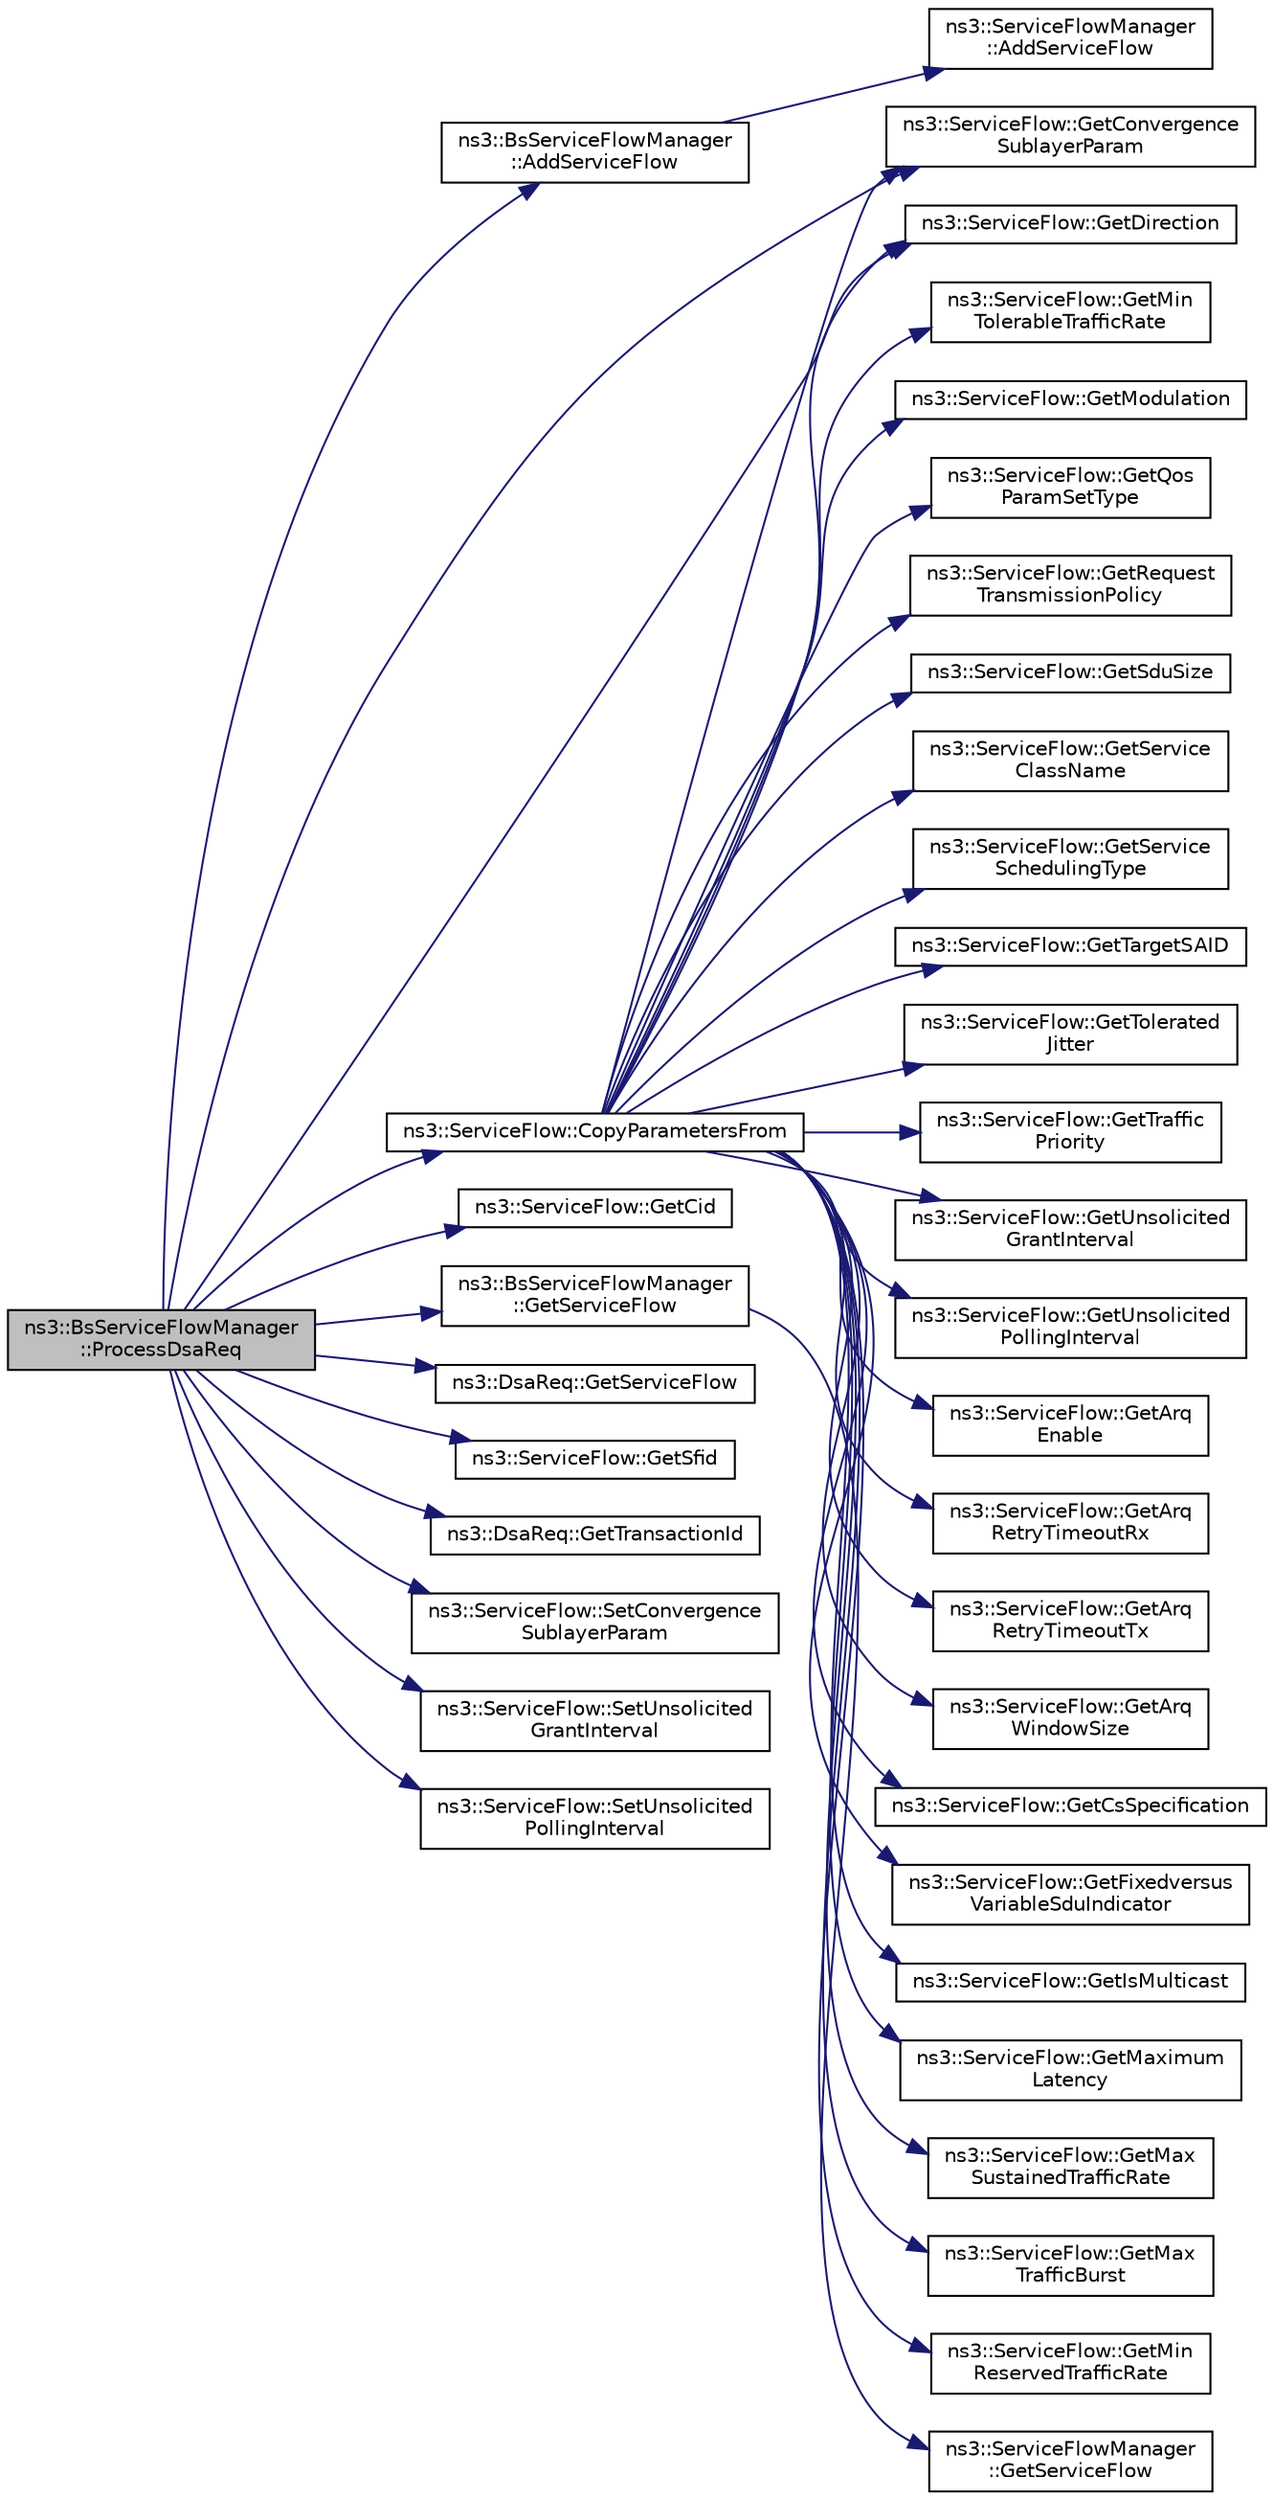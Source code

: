 digraph "ns3::BsServiceFlowManager::ProcessDsaReq"
{
 // LATEX_PDF_SIZE
  edge [fontname="Helvetica",fontsize="10",labelfontname="Helvetica",labelfontsize="10"];
  node [fontname="Helvetica",fontsize="10",shape=record];
  rankdir="LR";
  Node1 [label="ns3::BsServiceFlowManager\l::ProcessDsaReq",height=0.2,width=0.4,color="black", fillcolor="grey75", style="filled", fontcolor="black",tooltip="process a DSA-Req message"];
  Node1 -> Node2 [color="midnightblue",fontsize="10",style="solid",fontname="Helvetica"];
  Node2 [label="ns3::BsServiceFlowManager\l::AddServiceFlow",height=0.2,width=0.4,color="black", fillcolor="white", style="filled",URL="$classns3_1_1_bs_service_flow_manager.html#a9760cac0b022df419803d63dc9e84014",tooltip="Add a new service flow."];
  Node2 -> Node3 [color="midnightblue",fontsize="10",style="solid",fontname="Helvetica"];
  Node3 [label="ns3::ServiceFlowManager\l::AddServiceFlow",height=0.2,width=0.4,color="black", fillcolor="white", style="filled",URL="$classns3_1_1_service_flow_manager.html#a0a891935b94be6fcd17690801271c38d",tooltip="Add service flow function."];
  Node1 -> Node4 [color="midnightblue",fontsize="10",style="solid",fontname="Helvetica"];
  Node4 [label="ns3::ServiceFlow::CopyParametersFrom",height=0.2,width=0.4,color="black", fillcolor="white", style="filled",URL="$classns3_1_1_service_flow.html#aae60e9fc7ea6b727946980e1ad376da7",tooltip="Copy parameters from another service flow."];
  Node4 -> Node5 [color="midnightblue",fontsize="10",style="solid",fontname="Helvetica"];
  Node5 [label="ns3::ServiceFlow::GetArq\lEnable",height=0.2,width=0.4,color="black", fillcolor="white", style="filled",URL="$classns3_1_1_service_flow.html#a33a0295331c531a9dab60aea7c81d4ba",tooltip="Get ARQ enable."];
  Node4 -> Node6 [color="midnightblue",fontsize="10",style="solid",fontname="Helvetica"];
  Node6 [label="ns3::ServiceFlow::GetArq\lRetryTimeoutRx",height=0.2,width=0.4,color="black", fillcolor="white", style="filled",URL="$classns3_1_1_service_flow.html#a405698d51eecfff8f3f529516291a7c4",tooltip="Get ARQ retry timeout receive."];
  Node4 -> Node7 [color="midnightblue",fontsize="10",style="solid",fontname="Helvetica"];
  Node7 [label="ns3::ServiceFlow::GetArq\lRetryTimeoutTx",height=0.2,width=0.4,color="black", fillcolor="white", style="filled",URL="$classns3_1_1_service_flow.html#a263b0c707b739a0ec1ca07ffee90cd37",tooltip="Get ARQ retry timeout transmit."];
  Node4 -> Node8 [color="midnightblue",fontsize="10",style="solid",fontname="Helvetica"];
  Node8 [label="ns3::ServiceFlow::GetArq\lWindowSize",height=0.2,width=0.4,color="black", fillcolor="white", style="filled",URL="$classns3_1_1_service_flow.html#ac71b4443374d42965cfe5428e8022d49",tooltip="Get ARQ retry timeout transmit."];
  Node4 -> Node9 [color="midnightblue",fontsize="10",style="solid",fontname="Helvetica"];
  Node9 [label="ns3::ServiceFlow::GetConvergence\lSublayerParam",height=0.2,width=0.4,color="black", fillcolor="white", style="filled",URL="$classns3_1_1_service_flow.html#abe1a64947ee1a3284902579b0051dd6d",tooltip="Get convergence sublayer."];
  Node4 -> Node10 [color="midnightblue",fontsize="10",style="solid",fontname="Helvetica"];
  Node10 [label="ns3::ServiceFlow::GetCsSpecification",height=0.2,width=0.4,color="black", fillcolor="white", style="filled",URL="$classns3_1_1_service_flow.html#ad14e20edb6a04f1a09f84e227b3ba788",tooltip="Get CS specification."];
  Node4 -> Node11 [color="midnightblue",fontsize="10",style="solid",fontname="Helvetica"];
  Node11 [label="ns3::ServiceFlow::GetDirection",height=0.2,width=0.4,color="black", fillcolor="white", style="filled",URL="$classns3_1_1_service_flow.html#a61db0b7deb382b8d30e8634a59c0fe73",tooltip="Get direction."];
  Node4 -> Node12 [color="midnightblue",fontsize="10",style="solid",fontname="Helvetica"];
  Node12 [label="ns3::ServiceFlow::GetFixedversus\lVariableSduIndicator",height=0.2,width=0.4,color="black", fillcolor="white", style="filled",URL="$classns3_1_1_service_flow.html#a4dab81394c8ae9251f517ba711539389",tooltip="Get fixed versus varaiable SDU indicator."];
  Node4 -> Node13 [color="midnightblue",fontsize="10",style="solid",fontname="Helvetica"];
  Node13 [label="ns3::ServiceFlow::GetIsMulticast",height=0.2,width=0.4,color="black", fillcolor="white", style="filled",URL="$classns3_1_1_service_flow.html#acb6c21533e89b2a28e9684ef9b26dae0",tooltip="Get is multicast."];
  Node4 -> Node14 [color="midnightblue",fontsize="10",style="solid",fontname="Helvetica"];
  Node14 [label="ns3::ServiceFlow::GetMaximum\lLatency",height=0.2,width=0.4,color="black", fillcolor="white", style="filled",URL="$classns3_1_1_service_flow.html#abf37542995a8da2bbd2ea8bc56e06a59",tooltip="Get maximum latency."];
  Node4 -> Node15 [color="midnightblue",fontsize="10",style="solid",fontname="Helvetica"];
  Node15 [label="ns3::ServiceFlow::GetMax\lSustainedTrafficRate",height=0.2,width=0.4,color="black", fillcolor="white", style="filled",URL="$classns3_1_1_service_flow.html#af0ac91a4bf8ba8a70471a880e16d8a58",tooltip="Get max sustained traffic rate."];
  Node4 -> Node16 [color="midnightblue",fontsize="10",style="solid",fontname="Helvetica"];
  Node16 [label="ns3::ServiceFlow::GetMax\lTrafficBurst",height=0.2,width=0.4,color="black", fillcolor="white", style="filled",URL="$classns3_1_1_service_flow.html#a709a1682e3dc3e4f8205cc181763ec21",tooltip="Get max traffic burst."];
  Node4 -> Node17 [color="midnightblue",fontsize="10",style="solid",fontname="Helvetica"];
  Node17 [label="ns3::ServiceFlow::GetMin\lReservedTrafficRate",height=0.2,width=0.4,color="black", fillcolor="white", style="filled",URL="$classns3_1_1_service_flow.html#a2f342357b7e0a1460473f28d0f8b9e87",tooltip="Get minimum reserved traffic rate."];
  Node4 -> Node18 [color="midnightblue",fontsize="10",style="solid",fontname="Helvetica"];
  Node18 [label="ns3::ServiceFlow::GetMin\lTolerableTrafficRate",height=0.2,width=0.4,color="black", fillcolor="white", style="filled",URL="$classns3_1_1_service_flow.html#a8eeecc07ecd2fc8ef4bdf90ca3f30def",tooltip="Get minimum tolerable traffic rate."];
  Node4 -> Node19 [color="midnightblue",fontsize="10",style="solid",fontname="Helvetica"];
  Node19 [label="ns3::ServiceFlow::GetModulation",height=0.2,width=0.4,color="black", fillcolor="white", style="filled",URL="$classns3_1_1_service_flow.html#a028f07611782af393cb064ec5f9fe696",tooltip="Get modulation."];
  Node4 -> Node20 [color="midnightblue",fontsize="10",style="solid",fontname="Helvetica"];
  Node20 [label="ns3::ServiceFlow::GetQos\lParamSetType",height=0.2,width=0.4,color="black", fillcolor="white", style="filled",URL="$classns3_1_1_service_flow.html#a8460221d07fb2fa6671960e478722863",tooltip="Get QOS parameter set type."];
  Node4 -> Node21 [color="midnightblue",fontsize="10",style="solid",fontname="Helvetica"];
  Node21 [label="ns3::ServiceFlow::GetRequest\lTransmissionPolicy",height=0.2,width=0.4,color="black", fillcolor="white", style="filled",URL="$classns3_1_1_service_flow.html#ae97b41679dfa3650f22d0da4452bf78b",tooltip="Get request transmission policy."];
  Node4 -> Node22 [color="midnightblue",fontsize="10",style="solid",fontname="Helvetica"];
  Node22 [label="ns3::ServiceFlow::GetSduSize",height=0.2,width=0.4,color="black", fillcolor="white", style="filled",URL="$classns3_1_1_service_flow.html#a37616e45d70eebd2704d3fb28d37f3b5",tooltip="Get SDU size."];
  Node4 -> Node23 [color="midnightblue",fontsize="10",style="solid",fontname="Helvetica"];
  Node23 [label="ns3::ServiceFlow::GetService\lClassName",height=0.2,width=0.4,color="black", fillcolor="white", style="filled",URL="$classns3_1_1_service_flow.html#a4d7249bf40ab6a6994597bfa475dcb0b",tooltip="Get service class name."];
  Node4 -> Node24 [color="midnightblue",fontsize="10",style="solid",fontname="Helvetica"];
  Node24 [label="ns3::ServiceFlow::GetService\lSchedulingType",height=0.2,width=0.4,color="black", fillcolor="white", style="filled",URL="$classns3_1_1_service_flow.html#a3034ff3c1364f7558bc2e84fa8dba13a",tooltip="Get service scheduling type."];
  Node4 -> Node25 [color="midnightblue",fontsize="10",style="solid",fontname="Helvetica"];
  Node25 [label="ns3::ServiceFlow::GetTargetSAID",height=0.2,width=0.4,color="black", fillcolor="white", style="filled",URL="$classns3_1_1_service_flow.html#a6fb4fa939bb19f73a11ba91ebc6b9718",tooltip="Get target SAID."];
  Node4 -> Node26 [color="midnightblue",fontsize="10",style="solid",fontname="Helvetica"];
  Node26 [label="ns3::ServiceFlow::GetTolerated\lJitter",height=0.2,width=0.4,color="black", fillcolor="white", style="filled",URL="$classns3_1_1_service_flow.html#ae227d4d83328547c6d4bed6afa39a4ba",tooltip="Get tolerated jitter."];
  Node4 -> Node27 [color="midnightblue",fontsize="10",style="solid",fontname="Helvetica"];
  Node27 [label="ns3::ServiceFlow::GetTraffic\lPriority",height=0.2,width=0.4,color="black", fillcolor="white", style="filled",URL="$classns3_1_1_service_flow.html#a98c02d59b5237f9ade7ff0bfae4bf424",tooltip="Get traffic priority."];
  Node4 -> Node28 [color="midnightblue",fontsize="10",style="solid",fontname="Helvetica"];
  Node28 [label="ns3::ServiceFlow::GetUnsolicited\lGrantInterval",height=0.2,width=0.4,color="black", fillcolor="white", style="filled",URL="$classns3_1_1_service_flow.html#a44a61f25daee76e00d67ffdba1d6e040",tooltip="Get unsolicited grant interval."];
  Node4 -> Node29 [color="midnightblue",fontsize="10",style="solid",fontname="Helvetica"];
  Node29 [label="ns3::ServiceFlow::GetUnsolicited\lPollingInterval",height=0.2,width=0.4,color="black", fillcolor="white", style="filled",URL="$classns3_1_1_service_flow.html#a3e69c22020ed0f3b25ae4761ec7b42d4",tooltip="Get unsolicited polling interval."];
  Node1 -> Node30 [color="midnightblue",fontsize="10",style="solid",fontname="Helvetica"];
  Node30 [label="ns3::ServiceFlow::GetCid",height=0.2,width=0.4,color="black", fillcolor="white", style="filled",URL="$classns3_1_1_service_flow.html#aad1c966730151db47557cba031d92f3d",tooltip="Get CID."];
  Node1 -> Node9 [color="midnightblue",fontsize="10",style="solid",fontname="Helvetica"];
  Node1 -> Node11 [color="midnightblue",fontsize="10",style="solid",fontname="Helvetica"];
  Node1 -> Node31 [color="midnightblue",fontsize="10",style="solid",fontname="Helvetica"];
  Node31 [label="ns3::BsServiceFlowManager\l::GetServiceFlow",height=0.2,width=0.4,color="black", fillcolor="white", style="filled",URL="$classns3_1_1_bs_service_flow_manager.html#a0ee9dde79144c0d938fae7d2c53801b9",tooltip=" "];
  Node31 -> Node32 [color="midnightblue",fontsize="10",style="solid",fontname="Helvetica"];
  Node32 [label="ns3::ServiceFlowManager\l::GetServiceFlow",height=0.2,width=0.4,color="black", fillcolor="white", style="filled",URL="$classns3_1_1_service_flow_manager.html#a0cccf5aa24bb0fafed7dc6846cb84527",tooltip="Get service flow by flow id."];
  Node1 -> Node33 [color="midnightblue",fontsize="10",style="solid",fontname="Helvetica"];
  Node33 [label="ns3::DsaReq::GetServiceFlow",height=0.2,width=0.4,color="black", fillcolor="white", style="filled",URL="$classns3_1_1_dsa_req.html#a7f831f8455cd2e4dd444f69e9d38d4b9",tooltip=" "];
  Node1 -> Node34 [color="midnightblue",fontsize="10",style="solid",fontname="Helvetica"];
  Node34 [label="ns3::ServiceFlow::GetSfid",height=0.2,width=0.4,color="black", fillcolor="white", style="filled",URL="$classns3_1_1_service_flow.html#af1df9f9808c16f8926693accf8e2c24c",tooltip="Get SFID."];
  Node1 -> Node35 [color="midnightblue",fontsize="10",style="solid",fontname="Helvetica"];
  Node35 [label="ns3::DsaReq::GetTransactionId",height=0.2,width=0.4,color="black", fillcolor="white", style="filled",URL="$classns3_1_1_dsa_req.html#a627c273273073ccbbba2f0577677468b",tooltip=" "];
  Node1 -> Node36 [color="midnightblue",fontsize="10",style="solid",fontname="Helvetica"];
  Node36 [label="ns3::ServiceFlow::SetConvergence\lSublayerParam",height=0.2,width=0.4,color="black", fillcolor="white", style="filled",URL="$classns3_1_1_service_flow.html#a81a801e05aac9e7d1cfad3304e1b9d97",tooltip="Set convergence sublayer parameters."];
  Node1 -> Node37 [color="midnightblue",fontsize="10",style="solid",fontname="Helvetica"];
  Node37 [label="ns3::ServiceFlow::SetUnsolicited\lGrantInterval",height=0.2,width=0.4,color="black", fillcolor="white", style="filled",URL="$classns3_1_1_service_flow.html#ac24ac69794285436be39a2e4aef7b805",tooltip="Set unsolicied grant interval."];
  Node1 -> Node38 [color="midnightblue",fontsize="10",style="solid",fontname="Helvetica"];
  Node38 [label="ns3::ServiceFlow::SetUnsolicited\lPollingInterval",height=0.2,width=0.4,color="black", fillcolor="white", style="filled",URL="$classns3_1_1_service_flow.html#ad365ab6833fa3fd889946b4022cc4427",tooltip="Set unsolicited polling interval."];
}
